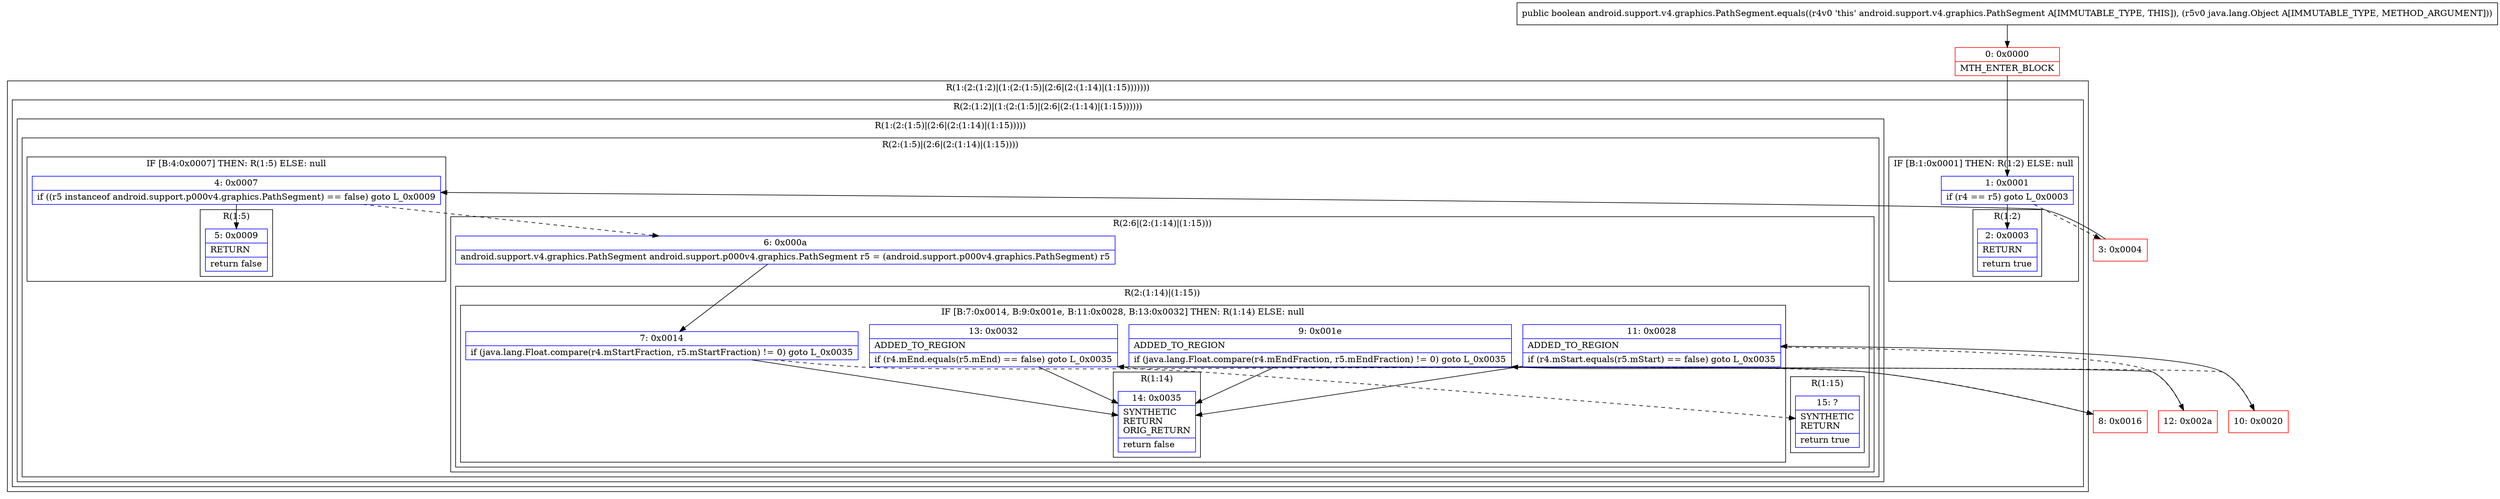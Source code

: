 digraph "CFG forandroid.support.v4.graphics.PathSegment.equals(Ljava\/lang\/Object;)Z" {
subgraph cluster_Region_1840442065 {
label = "R(1:(2:(1:2)|(1:(2:(1:5)|(2:6|(2:(1:14)|(1:15)))))))";
node [shape=record,color=blue];
subgraph cluster_Region_208765571 {
label = "R(2:(1:2)|(1:(2:(1:5)|(2:6|(2:(1:14)|(1:15))))))";
node [shape=record,color=blue];
subgraph cluster_IfRegion_753215987 {
label = "IF [B:1:0x0001] THEN: R(1:2) ELSE: null";
node [shape=record,color=blue];
Node_1 [shape=record,label="{1\:\ 0x0001|if (r4 == r5) goto L_0x0003\l}"];
subgraph cluster_Region_167356718 {
label = "R(1:2)";
node [shape=record,color=blue];
Node_2 [shape=record,label="{2\:\ 0x0003|RETURN\l|return true\l}"];
}
}
subgraph cluster_Region_1936146082 {
label = "R(1:(2:(1:5)|(2:6|(2:(1:14)|(1:15)))))";
node [shape=record,color=blue];
subgraph cluster_Region_1929568215 {
label = "R(2:(1:5)|(2:6|(2:(1:14)|(1:15))))";
node [shape=record,color=blue];
subgraph cluster_IfRegion_1991105269 {
label = "IF [B:4:0x0007] THEN: R(1:5) ELSE: null";
node [shape=record,color=blue];
Node_4 [shape=record,label="{4\:\ 0x0007|if ((r5 instanceof android.support.p000v4.graphics.PathSegment) == false) goto L_0x0009\l}"];
subgraph cluster_Region_844738007 {
label = "R(1:5)";
node [shape=record,color=blue];
Node_5 [shape=record,label="{5\:\ 0x0009|RETURN\l|return false\l}"];
}
}
subgraph cluster_Region_940435186 {
label = "R(2:6|(2:(1:14)|(1:15)))";
node [shape=record,color=blue];
Node_6 [shape=record,label="{6\:\ 0x000a|android.support.v4.graphics.PathSegment android.support.p000v4.graphics.PathSegment r5 = (android.support.p000v4.graphics.PathSegment) r5\l}"];
subgraph cluster_Region_2013333264 {
label = "R(2:(1:14)|(1:15))";
node [shape=record,color=blue];
subgraph cluster_IfRegion_626990899 {
label = "IF [B:7:0x0014, B:9:0x001e, B:11:0x0028, B:13:0x0032] THEN: R(1:14) ELSE: null";
node [shape=record,color=blue];
Node_7 [shape=record,label="{7\:\ 0x0014|if (java.lang.Float.compare(r4.mStartFraction, r5.mStartFraction) != 0) goto L_0x0035\l}"];
Node_9 [shape=record,label="{9\:\ 0x001e|ADDED_TO_REGION\l|if (java.lang.Float.compare(r4.mEndFraction, r5.mEndFraction) != 0) goto L_0x0035\l}"];
Node_11 [shape=record,label="{11\:\ 0x0028|ADDED_TO_REGION\l|if (r4.mStart.equals(r5.mStart) == false) goto L_0x0035\l}"];
Node_13 [shape=record,label="{13\:\ 0x0032|ADDED_TO_REGION\l|if (r4.mEnd.equals(r5.mEnd) == false) goto L_0x0035\l}"];
subgraph cluster_Region_488149920 {
label = "R(1:14)";
node [shape=record,color=blue];
Node_14 [shape=record,label="{14\:\ 0x0035|SYNTHETIC\lRETURN\lORIG_RETURN\l|return false\l}"];
}
}
subgraph cluster_Region_100305028 {
label = "R(1:15)";
node [shape=record,color=blue];
Node_15 [shape=record,label="{15\:\ ?|SYNTHETIC\lRETURN\l|return true\l}"];
}
}
}
}
}
}
}
Node_0 [shape=record,color=red,label="{0\:\ 0x0000|MTH_ENTER_BLOCK\l}"];
Node_3 [shape=record,color=red,label="{3\:\ 0x0004}"];
Node_8 [shape=record,color=red,label="{8\:\ 0x0016}"];
Node_10 [shape=record,color=red,label="{10\:\ 0x0020}"];
Node_12 [shape=record,color=red,label="{12\:\ 0x002a}"];
MethodNode[shape=record,label="{public boolean android.support.v4.graphics.PathSegment.equals((r4v0 'this' android.support.v4.graphics.PathSegment A[IMMUTABLE_TYPE, THIS]), (r5v0 java.lang.Object A[IMMUTABLE_TYPE, METHOD_ARGUMENT])) }"];
MethodNode -> Node_0;
Node_1 -> Node_2;
Node_1 -> Node_3[style=dashed];
Node_4 -> Node_5;
Node_4 -> Node_6[style=dashed];
Node_6 -> Node_7;
Node_7 -> Node_8[style=dashed];
Node_7 -> Node_14;
Node_9 -> Node_10[style=dashed];
Node_9 -> Node_14;
Node_11 -> Node_12[style=dashed];
Node_11 -> Node_14;
Node_13 -> Node_14;
Node_13 -> Node_15[style=dashed];
Node_0 -> Node_1;
Node_3 -> Node_4;
Node_8 -> Node_9;
Node_10 -> Node_11;
Node_12 -> Node_13;
}

